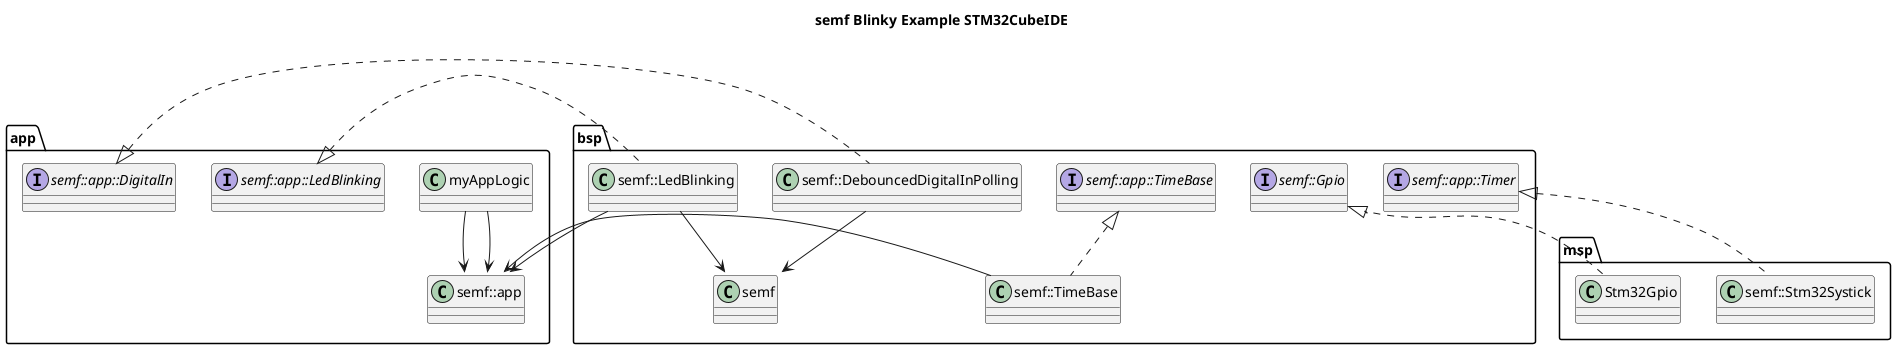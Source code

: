 @startuml semf blinky

top to bottom direction

title 
semf Blinky Example STM32CubeIDE
end title

namespace app{
    class myAppLogic
    myAppLogic --> semf::app::LedBlinking
    myAppLogic --> semf::app::DigitalIn


    interface semf::app::LedBlinking {}
    interface semf::app::DigitalIn {}

}

namespace bsp{
    class semf::LedBlinking implements app.semf::app::LedBlinking
    semf::LedBlinking --> semf::Gpio
    semf::LedBlinking --> semf::app::TimeBase

    class semf::DebouncedDigitalInPolling implements app.semf::app::DigitalIn
    semf::DebouncedDigitalInPolling --> semf::Gpio

    interface semf::Gpio {}
    interface semf::app::TimeBase {}

    class semf::TimeBase implements semf::app::TimeBase
    semf::TimeBase --> semf::app::Timer

    interface semf::app::Timer {}
}

namespace msp{
    class Stm32Gpio implements bsp.semf::Gpio 

    class semf::Stm32Systick implements bsp.semf::app::Timer
}

@enduml
